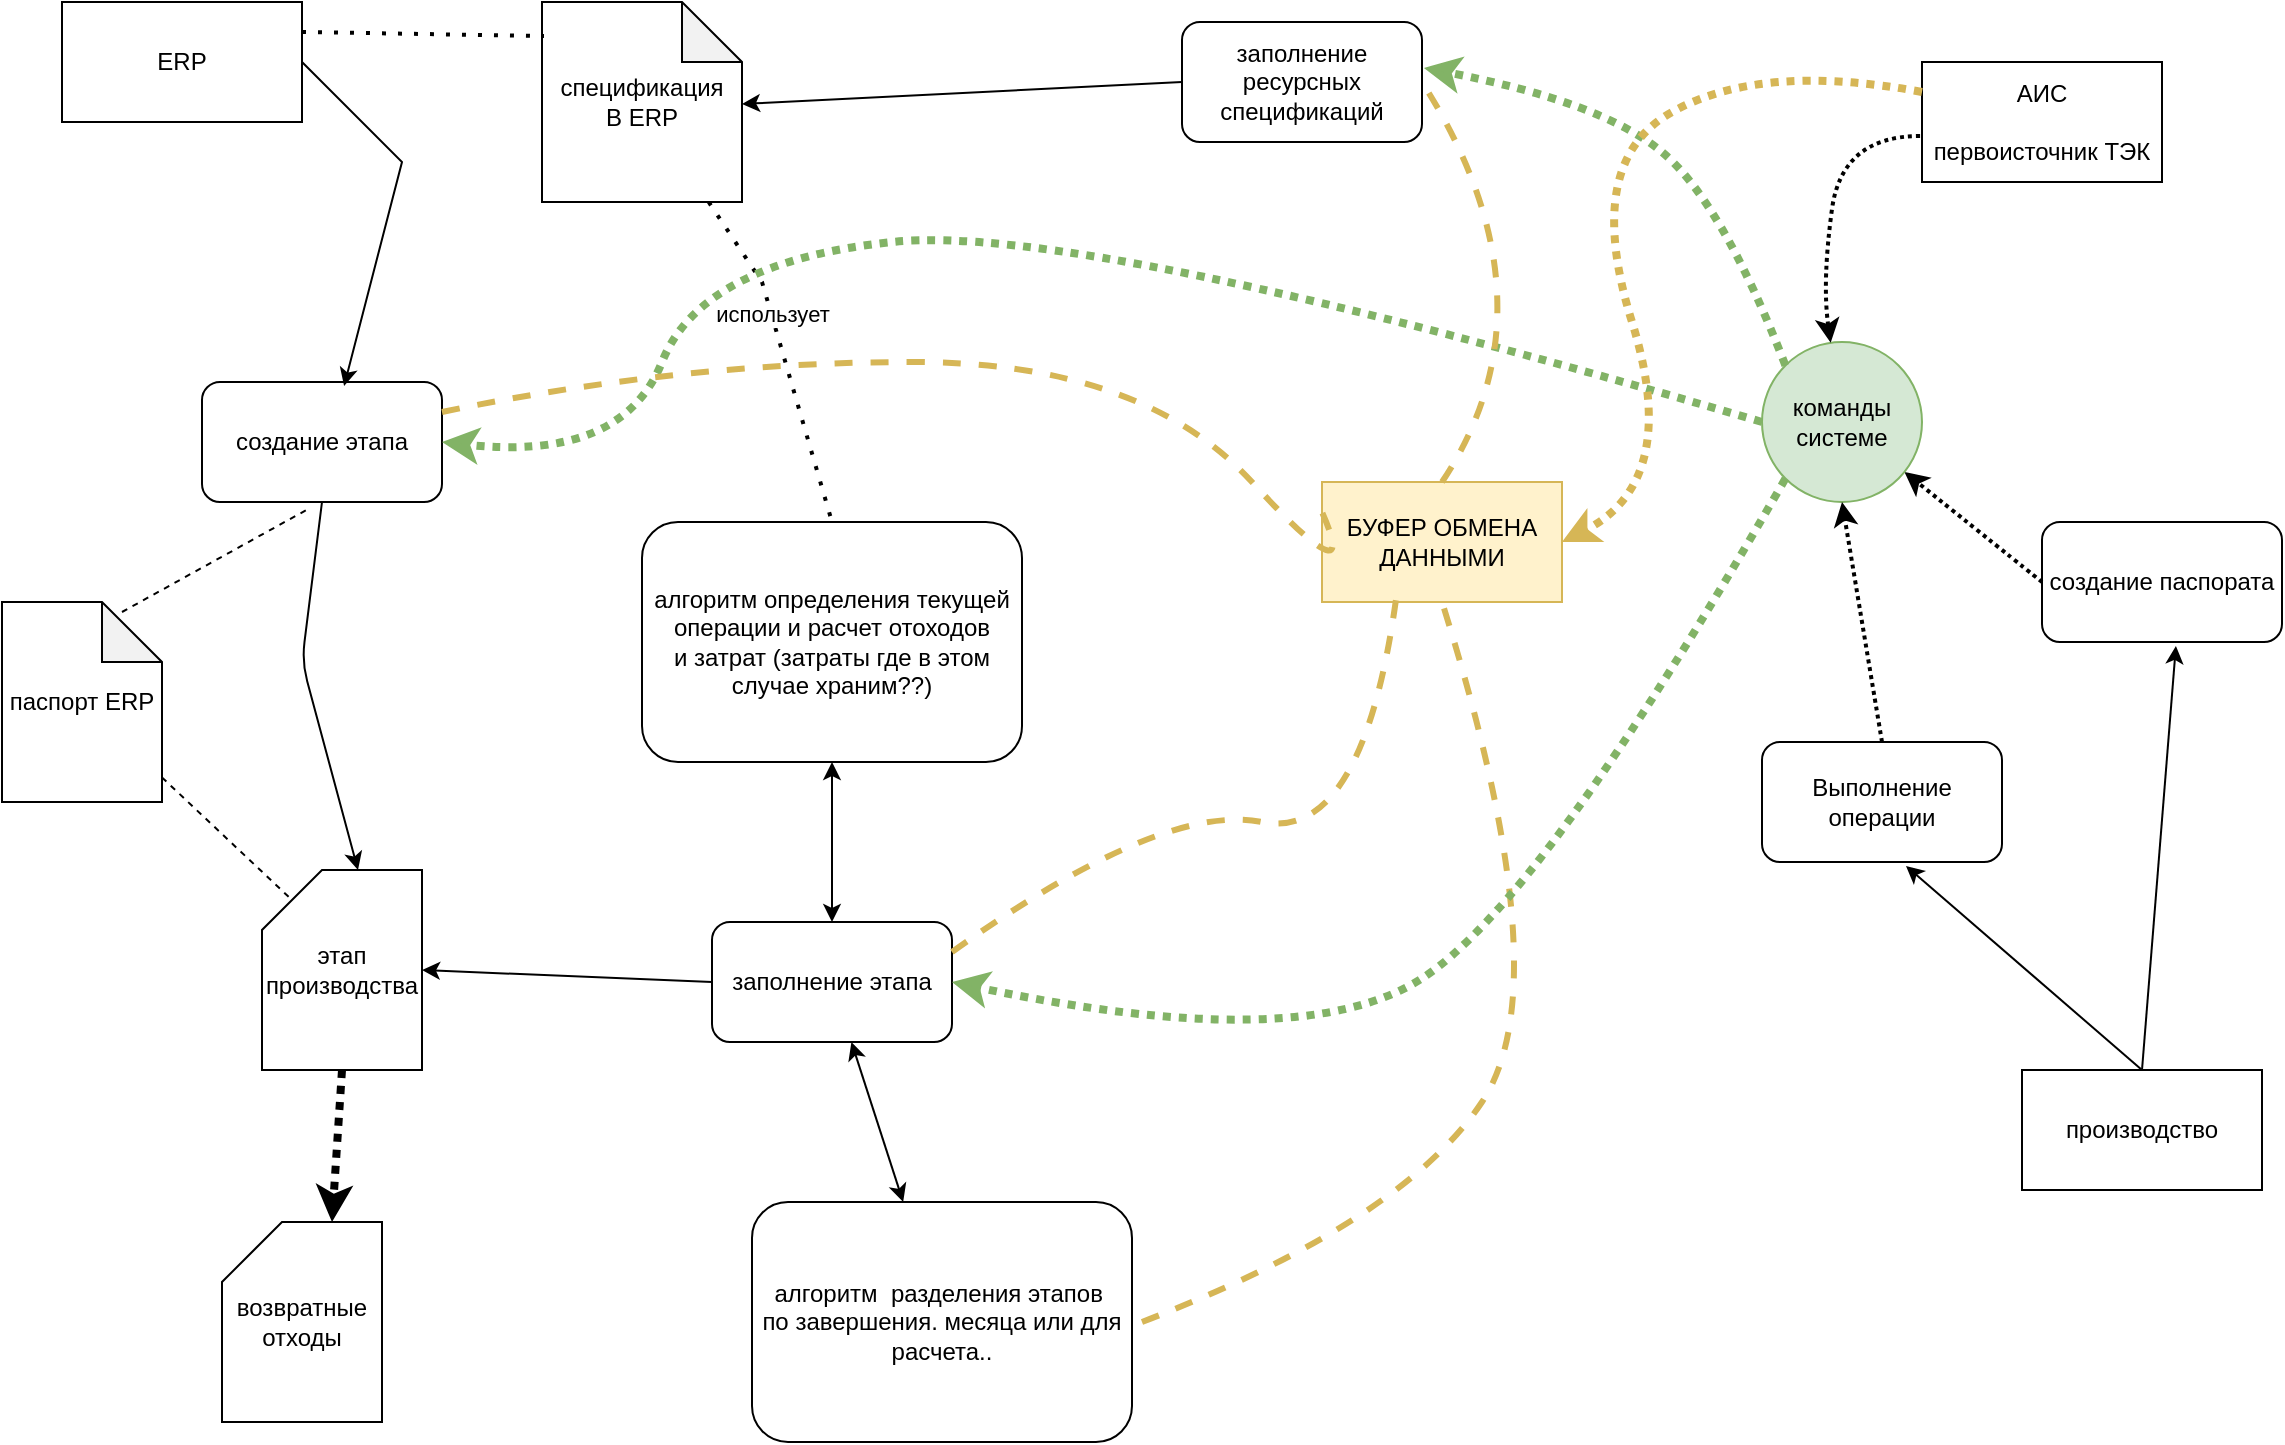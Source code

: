 <mxfile version="20.2.7" type="github">
  <diagram id="PHX1l-ExRGSCwsFTTTdl" name="Страница 1">
    <mxGraphModel dx="1422" dy="857" grid="1" gridSize="10" guides="1" tooltips="1" connect="1" arrows="1" fold="1" page="1" pageScale="1" pageWidth="1169" pageHeight="827" math="0" shadow="0">
      <root>
        <mxCell id="0" />
        <mxCell id="1" parent="0" />
        <mxCell id="NBpqTVy8cXAawz9MeVF5-1" value="АИС&lt;br&gt;&lt;br&gt;первоисточник ТЭК" style="rounded=0;whiteSpace=wrap;html=1;" vertex="1" parent="1">
          <mxGeometry x="980" y="60" width="120" height="60" as="geometry" />
        </mxCell>
        <mxCell id="NBpqTVy8cXAawz9MeVF5-2" value="ERP" style="rounded=0;whiteSpace=wrap;html=1;" vertex="1" parent="1">
          <mxGeometry x="50" y="30" width="120" height="60" as="geometry" />
        </mxCell>
        <mxCell id="NBpqTVy8cXAawz9MeVF5-3" value="спецификация&lt;br&gt;В ERP" style="shape=note;whiteSpace=wrap;html=1;backgroundOutline=1;darkOpacity=0.05;" vertex="1" parent="1">
          <mxGeometry x="290" y="30" width="100" height="100" as="geometry" />
        </mxCell>
        <mxCell id="NBpqTVy8cXAawz9MeVF5-4" value="производство" style="rounded=0;whiteSpace=wrap;html=1;" vertex="1" parent="1">
          <mxGeometry x="1030" y="564" width="120" height="60" as="geometry" />
        </mxCell>
        <mxCell id="NBpqTVy8cXAawz9MeVF5-5" value="заполнение этапа" style="rounded=1;whiteSpace=wrap;html=1;" vertex="1" parent="1">
          <mxGeometry x="375" y="490" width="120" height="60" as="geometry" />
        </mxCell>
        <mxCell id="NBpqTVy8cXAawz9MeVF5-6" value="" style="endArrow=none;dashed=1;html=1;dashPattern=1 3;strokeWidth=2;rounded=0;entryX=0.5;entryY=0;entryDx=0;entryDy=0;" edge="1" parent="1" source="NBpqTVy8cXAawz9MeVF5-3" target="NBpqTVy8cXAawz9MeVF5-25">
          <mxGeometry width="50" height="50" relative="1" as="geometry">
            <mxPoint x="240" y="450" as="sourcePoint" />
            <mxPoint x="510" y="260" as="targetPoint" />
            <Array as="points">
              <mxPoint x="400" y="170" />
            </Array>
          </mxGeometry>
        </mxCell>
        <mxCell id="NBpqTVy8cXAawz9MeVF5-7" value="использует" style="edgeLabel;html=1;align=center;verticalAlign=middle;resizable=0;points=[];" vertex="1" connectable="0" parent="NBpqTVy8cXAawz9MeVF5-6">
          <mxGeometry x="-0.258" relative="1" as="geometry">
            <mxPoint as="offset" />
          </mxGeometry>
        </mxCell>
        <mxCell id="NBpqTVy8cXAawz9MeVF5-9" value="этап производства" style="shape=card;whiteSpace=wrap;html=1;" vertex="1" parent="1">
          <mxGeometry x="150" y="464" width="80" height="100" as="geometry" />
        </mxCell>
        <mxCell id="NBpqTVy8cXAawz9MeVF5-10" value="" style="endArrow=classic;html=1;rounded=0;exitX=0;exitY=0.5;exitDx=0;exitDy=0;entryX=1;entryY=0.5;entryDx=0;entryDy=0;entryPerimeter=0;" edge="1" parent="1" source="NBpqTVy8cXAawz9MeVF5-5" target="NBpqTVy8cXAawz9MeVF5-9">
          <mxGeometry width="50" height="50" relative="1" as="geometry">
            <mxPoint x="310" y="594" as="sourcePoint" />
            <mxPoint x="360" y="544" as="targetPoint" />
          </mxGeometry>
        </mxCell>
        <mxCell id="NBpqTVy8cXAawz9MeVF5-11" value="заполнение ресурсных спецификаций" style="rounded=1;whiteSpace=wrap;html=1;" vertex="1" parent="1">
          <mxGeometry x="610" y="40" width="120" height="60" as="geometry" />
        </mxCell>
        <mxCell id="NBpqTVy8cXAawz9MeVF5-13" value="" style="endArrow=classic;html=1;rounded=0;exitX=0;exitY=0.5;exitDx=0;exitDy=0;entryX=1;entryY=0.51;entryDx=0;entryDy=0;entryPerimeter=0;" edge="1" parent="1" source="NBpqTVy8cXAawz9MeVF5-11" target="NBpqTVy8cXAawz9MeVF5-3">
          <mxGeometry width="50" height="50" relative="1" as="geometry">
            <mxPoint x="510" y="120" as="sourcePoint" />
            <mxPoint x="560" y="70" as="targetPoint" />
          </mxGeometry>
        </mxCell>
        <mxCell id="NBpqTVy8cXAawz9MeVF5-14" value="создание этапа" style="rounded=1;whiteSpace=wrap;html=1;" vertex="1" parent="1">
          <mxGeometry x="120" y="220" width="120" height="60" as="geometry" />
        </mxCell>
        <mxCell id="NBpqTVy8cXAawz9MeVF5-15" value="" style="endArrow=classic;html=1;rounded=0;exitX=1;exitY=0.5;exitDx=0;exitDy=0;entryX=0.592;entryY=0.033;entryDx=0;entryDy=0;entryPerimeter=0;" edge="1" parent="1" source="NBpqTVy8cXAawz9MeVF5-2" target="NBpqTVy8cXAawz9MeVF5-14">
          <mxGeometry width="50" height="50" relative="1" as="geometry">
            <mxPoint x="240" y="150" as="sourcePoint" />
            <mxPoint x="290" y="100" as="targetPoint" />
            <Array as="points">
              <mxPoint x="220" y="110" />
            </Array>
          </mxGeometry>
        </mxCell>
        <mxCell id="NBpqTVy8cXAawz9MeVF5-16" value="" style="endArrow=none;dashed=1;html=1;dashPattern=1 3;strokeWidth=2;rounded=0;exitX=1;exitY=0.25;exitDx=0;exitDy=0;entryX=0.01;entryY=0.17;entryDx=0;entryDy=0;entryPerimeter=0;" edge="1" parent="1" source="NBpqTVy8cXAawz9MeVF5-2" target="NBpqTVy8cXAawz9MeVF5-3">
          <mxGeometry width="50" height="50" relative="1" as="geometry">
            <mxPoint x="250" y="120" as="sourcePoint" />
            <mxPoint x="300" y="70" as="targetPoint" />
          </mxGeometry>
        </mxCell>
        <mxCell id="NBpqTVy8cXAawz9MeVF5-17" value="" style="endArrow=classic;html=1;rounded=1;exitX=0.5;exitY=1;exitDx=0;exitDy=0;entryX=0.6;entryY=0;entryDx=0;entryDy=0;entryPerimeter=0;" edge="1" parent="1" source="NBpqTVy8cXAawz9MeVF5-14" target="NBpqTVy8cXAawz9MeVF5-9">
          <mxGeometry width="50" height="50" relative="1" as="geometry">
            <mxPoint x="280" y="350" as="sourcePoint" />
            <mxPoint x="330" y="300" as="targetPoint" />
            <Array as="points">
              <mxPoint x="170" y="360" />
            </Array>
          </mxGeometry>
        </mxCell>
        <mxCell id="NBpqTVy8cXAawz9MeVF5-18" value="паспорт ERP" style="shape=note;whiteSpace=wrap;html=1;backgroundOutline=1;darkOpacity=0.05;" vertex="1" parent="1">
          <mxGeometry x="20" y="330" width="80" height="100" as="geometry" />
        </mxCell>
        <mxCell id="NBpqTVy8cXAawz9MeVF5-19" value="" style="endArrow=none;dashed=1;html=1;rounded=0;entryX=0.45;entryY=1.05;entryDx=0;entryDy=0;entryPerimeter=0;exitX=0.75;exitY=0.05;exitDx=0;exitDy=0;exitPerimeter=0;" edge="1" parent="1" source="NBpqTVy8cXAawz9MeVF5-18" target="NBpqTVy8cXAawz9MeVF5-14">
          <mxGeometry width="50" height="50" relative="1" as="geometry">
            <mxPoint x="60" y="260" as="sourcePoint" />
            <mxPoint x="110" y="210" as="targetPoint" />
          </mxGeometry>
        </mxCell>
        <mxCell id="NBpqTVy8cXAawz9MeVF5-23" value="" style="endArrow=none;dashed=1;html=1;rounded=0;entryX=0;entryY=0;entryDx=15;entryDy=15;entryPerimeter=0;" edge="1" parent="1" source="NBpqTVy8cXAawz9MeVF5-18" target="NBpqTVy8cXAawz9MeVF5-9">
          <mxGeometry width="50" height="50" relative="1" as="geometry">
            <mxPoint x="120" y="534" as="sourcePoint" />
            <mxPoint x="170" y="484" as="targetPoint" />
          </mxGeometry>
        </mxCell>
        <mxCell id="NBpqTVy8cXAawz9MeVF5-25" value="алгоритм определения текущей&lt;br&gt;операции и расчет отоходов&lt;br&gt;и затрат (затраты где в этом случае храним??)" style="rounded=1;whiteSpace=wrap;html=1;" vertex="1" parent="1">
          <mxGeometry x="340" y="290" width="190" height="120" as="geometry" />
        </mxCell>
        <mxCell id="NBpqTVy8cXAawz9MeVF5-26" value="создание паспората" style="rounded=1;whiteSpace=wrap;html=1;" vertex="1" parent="1">
          <mxGeometry x="1040" y="290" width="120" height="60" as="geometry" />
        </mxCell>
        <mxCell id="NBpqTVy8cXAawz9MeVF5-27" value="" style="endArrow=classic;html=1;rounded=0;exitX=0.5;exitY=0;exitDx=0;exitDy=0;entryX=0.558;entryY=1.033;entryDx=0;entryDy=0;entryPerimeter=0;" edge="1" parent="1" source="NBpqTVy8cXAawz9MeVF5-4" target="NBpqTVy8cXAawz9MeVF5-26">
          <mxGeometry width="50" height="50" relative="1" as="geometry">
            <mxPoint x="930" y="484" as="sourcePoint" />
            <mxPoint x="868.04" y="428.02" as="targetPoint" />
          </mxGeometry>
        </mxCell>
        <mxCell id="NBpqTVy8cXAawz9MeVF5-28" value="" style="endArrow=classic;html=1;exitX=0;exitY=0.5;exitDx=0;exitDy=0;curved=1;dashed=1;dashPattern=1 1;strokeWidth=2;" edge="1" parent="1" source="NBpqTVy8cXAawz9MeVF5-26" target="NBpqTVy8cXAawz9MeVF5-29">
          <mxGeometry width="50" height="50" relative="1" as="geometry">
            <mxPoint x="670" y="290" as="sourcePoint" />
            <mxPoint x="300" y="150" as="targetPoint" />
          </mxGeometry>
        </mxCell>
        <mxCell id="NBpqTVy8cXAawz9MeVF5-29" value="команды системе" style="ellipse;whiteSpace=wrap;html=1;aspect=fixed;fillColor=#d5e8d4;strokeColor=#82b366;" vertex="1" parent="1">
          <mxGeometry x="900" y="200" width="80" height="80" as="geometry" />
        </mxCell>
        <mxCell id="NBpqTVy8cXAawz9MeVF5-31" value="" style="curved=1;endArrow=classic;html=1;rounded=0;exitX=0;exitY=0.5;exitDx=0;exitDy=0;entryX=1;entryY=0.5;entryDx=0;entryDy=0;dashed=1;dashPattern=1 1;fillColor=#d5e8d4;strokeColor=#82b366;strokeWidth=4;" edge="1" parent="1" source="NBpqTVy8cXAawz9MeVF5-29" target="NBpqTVy8cXAawz9MeVF5-14">
          <mxGeometry width="50" height="50" relative="1" as="geometry">
            <mxPoint x="540" y="360" as="sourcePoint" />
            <mxPoint x="590" y="310" as="targetPoint" />
            <Array as="points">
              <mxPoint x="560" y="140" />
              <mxPoint x="370" y="160" />
              <mxPoint x="330" y="260" />
            </Array>
          </mxGeometry>
        </mxCell>
        <mxCell id="NBpqTVy8cXAawz9MeVF5-34" value="" style="endArrow=classic;startArrow=classic;html=1;rounded=0;entryX=0.5;entryY=1;entryDx=0;entryDy=0;exitX=0.5;exitY=0;exitDx=0;exitDy=0;" edge="1" parent="1" source="NBpqTVy8cXAawz9MeVF5-5" target="NBpqTVy8cXAawz9MeVF5-25">
          <mxGeometry width="50" height="50" relative="1" as="geometry">
            <mxPoint x="490" y="520" as="sourcePoint" />
            <mxPoint x="540" y="470" as="targetPoint" />
          </mxGeometry>
        </mxCell>
        <mxCell id="NBpqTVy8cXAawz9MeVF5-35" value="алгоритм&amp;nbsp; разделения этапов&amp;nbsp;&lt;br&gt;по завершения. месяца или для расчета.." style="rounded=1;whiteSpace=wrap;html=1;" vertex="1" parent="1">
          <mxGeometry x="395" y="630" width="190" height="120" as="geometry" />
        </mxCell>
        <mxCell id="NBpqTVy8cXAawz9MeVF5-36" value="" style="endArrow=classic;startArrow=classic;html=1;rounded=0;" edge="1" parent="1" source="NBpqTVy8cXAawz9MeVF5-35" target="NBpqTVy8cXAawz9MeVF5-5">
          <mxGeometry width="50" height="50" relative="1" as="geometry">
            <mxPoint x="450" y="630" as="sourcePoint" />
            <mxPoint x="500" y="580" as="targetPoint" />
          </mxGeometry>
        </mxCell>
        <mxCell id="NBpqTVy8cXAawz9MeVF5-38" value="БУФЕР ОБМЕНА ДАННЫМИ" style="rounded=0;whiteSpace=wrap;html=1;fillColor=#fff2cc;strokeColor=#d6b656;" vertex="1" parent="1">
          <mxGeometry x="680" y="270" width="120" height="60" as="geometry" />
        </mxCell>
        <mxCell id="NBpqTVy8cXAawz9MeVF5-41" value="" style="curved=1;endArrow=classic;html=1;rounded=0;dashed=1;dashPattern=1 1;exitX=-0.008;exitY=0.617;exitDx=0;exitDy=0;exitPerimeter=0;strokeWidth=2;" edge="1" parent="1" source="NBpqTVy8cXAawz9MeVF5-1" target="NBpqTVy8cXAawz9MeVF5-29">
          <mxGeometry width="50" height="50" relative="1" as="geometry">
            <mxPoint x="950.04" y="260" as="sourcePoint" />
            <mxPoint x="880" y="40.02" as="targetPoint" />
            <Array as="points">
              <mxPoint x="940" y="97" />
              <mxPoint x="930" y="170" />
            </Array>
          </mxGeometry>
        </mxCell>
        <mxCell id="NBpqTVy8cXAawz9MeVF5-42" value="" style="endArrow=none;dashed=1;html=1;entryX=1;entryY=0.5;entryDx=0;entryDy=0;exitX=0.5;exitY=0;exitDx=0;exitDy=0;curved=1;fillColor=#fff2cc;strokeColor=#d6b656;strokeWidth=3;" edge="1" parent="1" source="NBpqTVy8cXAawz9MeVF5-38" target="NBpqTVy8cXAawz9MeVF5-11">
          <mxGeometry width="50" height="50" relative="1" as="geometry">
            <mxPoint x="770" y="180" as="sourcePoint" />
            <mxPoint x="820" y="130" as="targetPoint" />
            <Array as="points">
              <mxPoint x="800" y="180" />
            </Array>
          </mxGeometry>
        </mxCell>
        <mxCell id="NBpqTVy8cXAawz9MeVF5-43" value="" style="endArrow=none;dashed=1;html=1;entryX=0.5;entryY=1;entryDx=0;entryDy=0;curved=1;fillColor=#fff2cc;strokeColor=#d6b656;strokeWidth=3;" edge="1" parent="1" target="NBpqTVy8cXAawz9MeVF5-38">
          <mxGeometry width="50" height="50" relative="1" as="geometry">
            <mxPoint x="590" y="690" as="sourcePoint" />
            <mxPoint x="740" y="474" as="targetPoint" />
            <Array as="points">
              <mxPoint x="720" y="640" />
              <mxPoint x="800" y="520" />
            </Array>
          </mxGeometry>
        </mxCell>
        <mxCell id="NBpqTVy8cXAawz9MeVF5-44" value="" style="endArrow=none;dashed=1;html=1;entryX=0;entryY=0.25;entryDx=0;entryDy=0;exitX=1;exitY=0.25;exitDx=0;exitDy=0;curved=1;fillColor=#fff2cc;strokeColor=#d6b656;strokeWidth=3;" edge="1" parent="1" source="NBpqTVy8cXAawz9MeVF5-14" target="NBpqTVy8cXAawz9MeVF5-38">
          <mxGeometry width="50" height="50" relative="1" as="geometry">
            <mxPoint x="405" y="260" as="sourcePoint" />
            <mxPoint x="620" y="160" as="targetPoint" />
            <Array as="points">
              <mxPoint x="360" y="210" />
              <mxPoint x="590" y="210" />
              <mxPoint x="700" y="330" />
            </Array>
          </mxGeometry>
        </mxCell>
        <mxCell id="NBpqTVy8cXAawz9MeVF5-45" value="" style="curved=1;endArrow=classic;html=1;rounded=0;dashed=1;dashPattern=1 1;exitX=0;exitY=0;exitDx=0;exitDy=0;entryX=1.008;entryY=0.383;entryDx=0;entryDy=0;entryPerimeter=0;fillColor=#d5e8d4;strokeColor=#82b366;strokeWidth=4;" edge="1" parent="1" source="NBpqTVy8cXAawz9MeVF5-29" target="NBpqTVy8cXAawz9MeVF5-11">
          <mxGeometry width="50" height="50" relative="1" as="geometry">
            <mxPoint x="919.04" y="50.02" as="sourcePoint" />
            <mxPoint x="851.716" y="164.716" as="targetPoint" />
            <Array as="points">
              <mxPoint x="880" y="130" />
              <mxPoint x="820" y="80" />
            </Array>
          </mxGeometry>
        </mxCell>
        <mxCell id="NBpqTVy8cXAawz9MeVF5-46" value="" style="curved=1;endArrow=classic;html=1;rounded=0;dashed=1;dashPattern=1 1;exitX=0;exitY=1;exitDx=0;exitDy=0;entryX=1;entryY=0.5;entryDx=0;entryDy=0;fillColor=#d5e8d4;strokeColor=#82b366;strokeWidth=4;" edge="1" parent="1" source="NBpqTVy8cXAawz9MeVF5-29" target="NBpqTVy8cXAawz9MeVF5-5">
          <mxGeometry width="50" height="50" relative="1" as="geometry">
            <mxPoint x="760.756" y="688.736" as="sourcePoint" />
            <mxPoint x="600" y="550" as="targetPoint" />
            <Array as="points">
              <mxPoint x="790" y="480" />
              <mxPoint x="669.04" y="557.02" />
            </Array>
          </mxGeometry>
        </mxCell>
        <mxCell id="NBpqTVy8cXAawz9MeVF5-47" value="Выполнение операции" style="rounded=1;whiteSpace=wrap;html=1;" vertex="1" parent="1">
          <mxGeometry x="900" y="400" width="120" height="60" as="geometry" />
        </mxCell>
        <mxCell id="NBpqTVy8cXAawz9MeVF5-48" value="" style="endArrow=classic;html=1;strokeWidth=1;curved=1;entryX=0.6;entryY=1.033;entryDx=0;entryDy=0;entryPerimeter=0;exitX=0.5;exitY=0;exitDx=0;exitDy=0;" edge="1" parent="1" source="NBpqTVy8cXAawz9MeVF5-4" target="NBpqTVy8cXAawz9MeVF5-47">
          <mxGeometry width="50" height="50" relative="1" as="geometry">
            <mxPoint x="930" y="580" as="sourcePoint" />
            <mxPoint x="980" y="530" as="targetPoint" />
          </mxGeometry>
        </mxCell>
        <mxCell id="NBpqTVy8cXAawz9MeVF5-49" value="" style="endArrow=classic;html=1;strokeWidth=2;curved=1;exitX=0.5;exitY=0;exitDx=0;exitDy=0;entryX=0.5;entryY=1;entryDx=0;entryDy=0;dashed=1;dashPattern=1 1;" edge="1" parent="1" source="NBpqTVy8cXAawz9MeVF5-47" target="NBpqTVy8cXAawz9MeVF5-29">
          <mxGeometry width="50" height="50" relative="1" as="geometry">
            <mxPoint x="910" y="380" as="sourcePoint" />
            <mxPoint x="960" y="330" as="targetPoint" />
          </mxGeometry>
        </mxCell>
        <mxCell id="NBpqTVy8cXAawz9MeVF5-50" value="" style="endArrow=classic;html=1;dashed=1;dashPattern=1 1;strokeWidth=4;curved=1;exitX=0;exitY=0.25;exitDx=0;exitDy=0;entryX=1;entryY=0.5;entryDx=0;entryDy=0;fillColor=#fff2cc;strokeColor=#d6b656;" edge="1" parent="1" source="NBpqTVy8cXAawz9MeVF5-1" target="NBpqTVy8cXAawz9MeVF5-38">
          <mxGeometry width="50" height="50" relative="1" as="geometry">
            <mxPoint x="570" y="450" as="sourcePoint" />
            <mxPoint x="620" y="400" as="targetPoint" />
            <Array as="points">
              <mxPoint x="900" y="60" />
              <mxPoint x="810" y="110" />
              <mxPoint x="860" y="270" />
            </Array>
          </mxGeometry>
        </mxCell>
        <mxCell id="NBpqTVy8cXAawz9MeVF5-52" value="" style="endArrow=none;dashed=1;html=1;entryX=0.308;entryY=0.983;entryDx=0;entryDy=0;curved=1;fillColor=#fff2cc;strokeColor=#d6b656;strokeWidth=3;exitX=1;exitY=0.25;exitDx=0;exitDy=0;entryPerimeter=0;" edge="1" parent="1" source="NBpqTVy8cXAawz9MeVF5-5" target="NBpqTVy8cXAawz9MeVF5-38">
          <mxGeometry width="50" height="50" relative="1" as="geometry">
            <mxPoint x="600" y="700" as="sourcePoint" />
            <mxPoint x="750" y="340" as="targetPoint" />
            <Array as="points">
              <mxPoint x="600" y="430" />
              <mxPoint x="700" y="450" />
            </Array>
          </mxGeometry>
        </mxCell>
        <mxCell id="NBpqTVy8cXAawz9MeVF5-53" value="возвратные отходы" style="shape=card;whiteSpace=wrap;html=1;" vertex="1" parent="1">
          <mxGeometry x="130" y="640" width="80" height="100" as="geometry" />
        </mxCell>
        <mxCell id="NBpqTVy8cXAawz9MeVF5-54" value="" style="endArrow=classic;html=1;dashed=1;dashPattern=1 1;strokeWidth=4;curved=1;exitX=0.5;exitY=1;exitDx=0;exitDy=0;exitPerimeter=0;entryX=0;entryY=0;entryDx=55;entryDy=0;entryPerimeter=0;" edge="1" parent="1" source="NBpqTVy8cXAawz9MeVF5-9" target="NBpqTVy8cXAawz9MeVF5-53">
          <mxGeometry width="50" height="50" relative="1" as="geometry">
            <mxPoint x="250" y="620" as="sourcePoint" />
            <mxPoint x="300" y="570" as="targetPoint" />
          </mxGeometry>
        </mxCell>
      </root>
    </mxGraphModel>
  </diagram>
</mxfile>
